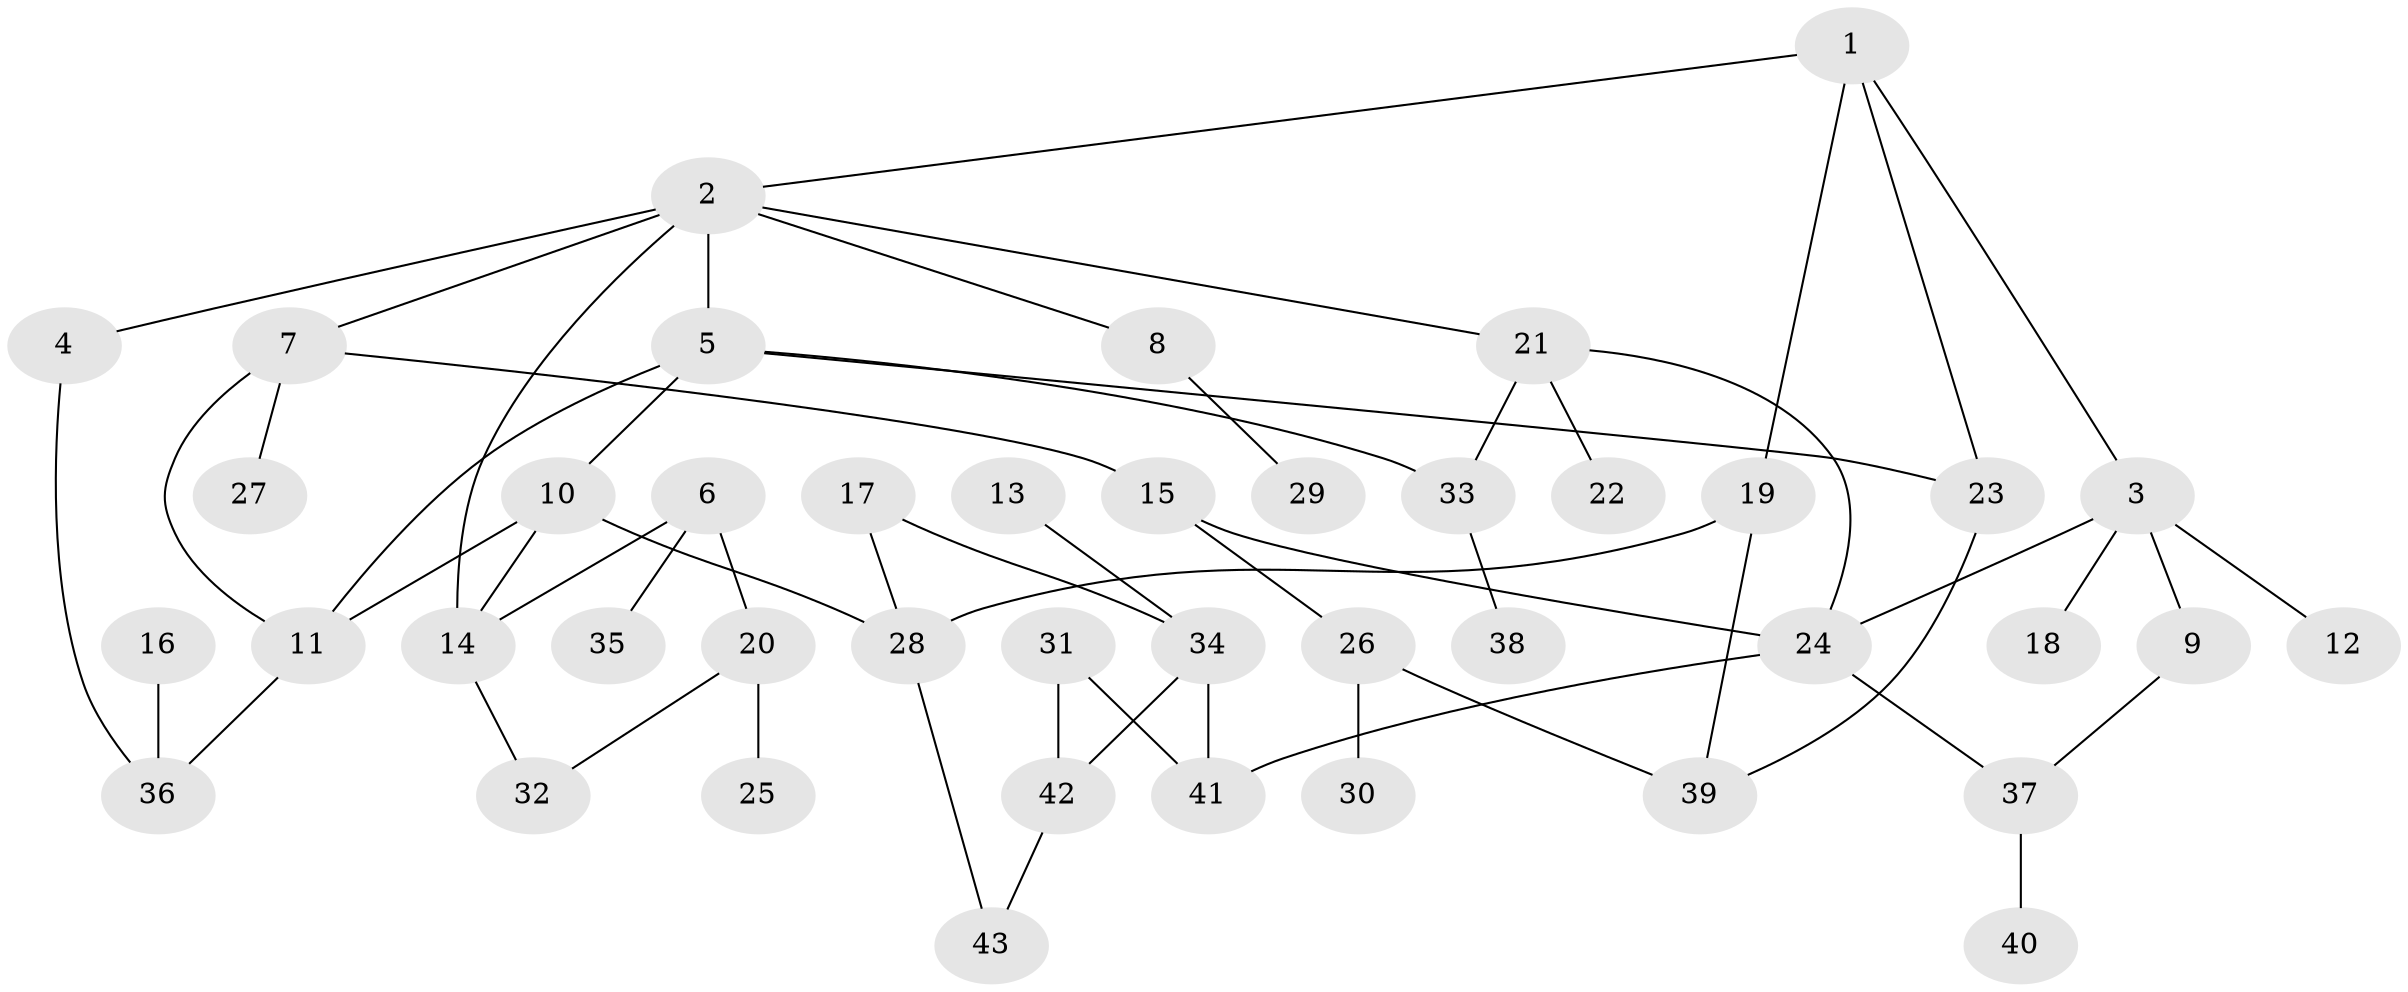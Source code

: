 // original degree distribution, {4: 0.17142857142857143, 7: 0.014285714285714285, 5: 0.05714285714285714, 2: 0.3, 6: 0.014285714285714285, 1: 0.32857142857142857, 3: 0.11428571428571428}
// Generated by graph-tools (version 1.1) at 2025/36/03/04/25 23:36:07]
// undirected, 43 vertices, 58 edges
graph export_dot {
  node [color=gray90,style=filled];
  1;
  2;
  3;
  4;
  5;
  6;
  7;
  8;
  9;
  10;
  11;
  12;
  13;
  14;
  15;
  16;
  17;
  18;
  19;
  20;
  21;
  22;
  23;
  24;
  25;
  26;
  27;
  28;
  29;
  30;
  31;
  32;
  33;
  34;
  35;
  36;
  37;
  38;
  39;
  40;
  41;
  42;
  43;
  1 -- 2 [weight=1.0];
  1 -- 3 [weight=1.0];
  1 -- 19 [weight=1.0];
  1 -- 23 [weight=1.0];
  2 -- 4 [weight=1.0];
  2 -- 5 [weight=1.0];
  2 -- 7 [weight=1.0];
  2 -- 8 [weight=1.0];
  2 -- 14 [weight=1.0];
  2 -- 21 [weight=1.0];
  3 -- 9 [weight=1.0];
  3 -- 12 [weight=1.0];
  3 -- 18 [weight=1.0];
  3 -- 24 [weight=1.0];
  4 -- 36 [weight=1.0];
  5 -- 10 [weight=1.0];
  5 -- 11 [weight=1.0];
  5 -- 23 [weight=1.0];
  5 -- 33 [weight=1.0];
  6 -- 14 [weight=1.0];
  6 -- 20 [weight=1.0];
  6 -- 35 [weight=1.0];
  7 -- 11 [weight=1.0];
  7 -- 15 [weight=1.0];
  7 -- 27 [weight=1.0];
  8 -- 29 [weight=1.0];
  9 -- 37 [weight=1.0];
  10 -- 11 [weight=1.0];
  10 -- 14 [weight=1.0];
  10 -- 28 [weight=1.0];
  11 -- 36 [weight=1.0];
  13 -- 34 [weight=1.0];
  14 -- 32 [weight=1.0];
  15 -- 24 [weight=1.0];
  15 -- 26 [weight=1.0];
  16 -- 36 [weight=1.0];
  17 -- 28 [weight=1.0];
  17 -- 34 [weight=1.0];
  19 -- 28 [weight=1.0];
  19 -- 39 [weight=1.0];
  20 -- 25 [weight=1.0];
  20 -- 32 [weight=1.0];
  21 -- 22 [weight=1.0];
  21 -- 24 [weight=1.0];
  21 -- 33 [weight=1.0];
  23 -- 39 [weight=1.0];
  24 -- 37 [weight=1.0];
  24 -- 41 [weight=1.0];
  26 -- 30 [weight=1.0];
  26 -- 39 [weight=1.0];
  28 -- 43 [weight=1.0];
  31 -- 41 [weight=1.0];
  31 -- 42 [weight=1.0];
  33 -- 38 [weight=1.0];
  34 -- 41 [weight=1.0];
  34 -- 42 [weight=1.0];
  37 -- 40 [weight=1.0];
  42 -- 43 [weight=1.0];
}
